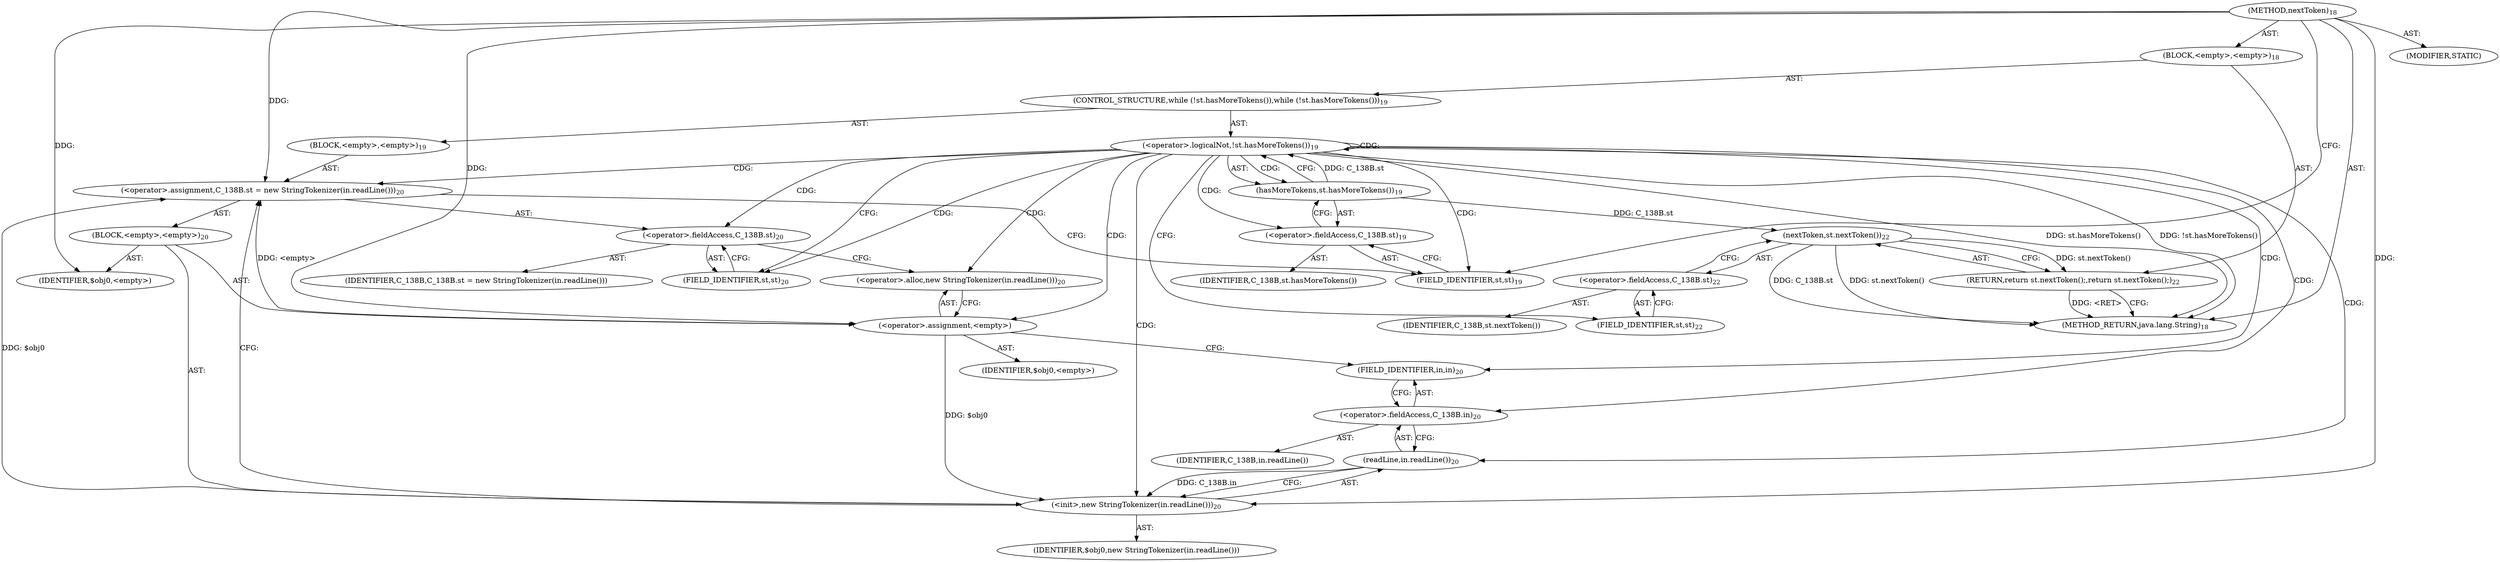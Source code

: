 digraph "nextToken" {  
"30" [label = <(METHOD,nextToken)<SUB>18</SUB>> ]
"31" [label = <(BLOCK,&lt;empty&gt;,&lt;empty&gt;)<SUB>18</SUB>> ]
"32" [label = <(CONTROL_STRUCTURE,while (!st.hasMoreTokens()),while (!st.hasMoreTokens()))<SUB>19</SUB>> ]
"33" [label = <(&lt;operator&gt;.logicalNot,!st.hasMoreTokens())<SUB>19</SUB>> ]
"34" [label = <(hasMoreTokens,st.hasMoreTokens())<SUB>19</SUB>> ]
"35" [label = <(&lt;operator&gt;.fieldAccess,C_138B.st)<SUB>19</SUB>> ]
"36" [label = <(IDENTIFIER,C_138B,st.hasMoreTokens())> ]
"37" [label = <(FIELD_IDENTIFIER,st,st)<SUB>19</SUB>> ]
"38" [label = <(BLOCK,&lt;empty&gt;,&lt;empty&gt;)<SUB>19</SUB>> ]
"39" [label = <(&lt;operator&gt;.assignment,C_138B.st = new StringTokenizer(in.readLine()))<SUB>20</SUB>> ]
"40" [label = <(&lt;operator&gt;.fieldAccess,C_138B.st)<SUB>20</SUB>> ]
"41" [label = <(IDENTIFIER,C_138B,C_138B.st = new StringTokenizer(in.readLine()))> ]
"42" [label = <(FIELD_IDENTIFIER,st,st)<SUB>20</SUB>> ]
"43" [label = <(BLOCK,&lt;empty&gt;,&lt;empty&gt;)<SUB>20</SUB>> ]
"44" [label = <(&lt;operator&gt;.assignment,&lt;empty&gt;)> ]
"45" [label = <(IDENTIFIER,$obj0,&lt;empty&gt;)> ]
"46" [label = <(&lt;operator&gt;.alloc,new StringTokenizer(in.readLine()))<SUB>20</SUB>> ]
"47" [label = <(&lt;init&gt;,new StringTokenizer(in.readLine()))<SUB>20</SUB>> ]
"48" [label = <(IDENTIFIER,$obj0,new StringTokenizer(in.readLine()))> ]
"49" [label = <(readLine,in.readLine())<SUB>20</SUB>> ]
"50" [label = <(&lt;operator&gt;.fieldAccess,C_138B.in)<SUB>20</SUB>> ]
"51" [label = <(IDENTIFIER,C_138B,in.readLine())> ]
"52" [label = <(FIELD_IDENTIFIER,in,in)<SUB>20</SUB>> ]
"53" [label = <(IDENTIFIER,$obj0,&lt;empty&gt;)> ]
"54" [label = <(RETURN,return st.nextToken();,return st.nextToken();)<SUB>22</SUB>> ]
"55" [label = <(nextToken,st.nextToken())<SUB>22</SUB>> ]
"56" [label = <(&lt;operator&gt;.fieldAccess,C_138B.st)<SUB>22</SUB>> ]
"57" [label = <(IDENTIFIER,C_138B,st.nextToken())> ]
"58" [label = <(FIELD_IDENTIFIER,st,st)<SUB>22</SUB>> ]
"59" [label = <(MODIFIER,STATIC)> ]
"60" [label = <(METHOD_RETURN,java.lang.String)<SUB>18</SUB>> ]
  "30" -> "31"  [ label = "AST: "] 
  "30" -> "59"  [ label = "AST: "] 
  "30" -> "60"  [ label = "AST: "] 
  "31" -> "32"  [ label = "AST: "] 
  "31" -> "54"  [ label = "AST: "] 
  "32" -> "33"  [ label = "AST: "] 
  "32" -> "38"  [ label = "AST: "] 
  "33" -> "34"  [ label = "AST: "] 
  "34" -> "35"  [ label = "AST: "] 
  "35" -> "36"  [ label = "AST: "] 
  "35" -> "37"  [ label = "AST: "] 
  "38" -> "39"  [ label = "AST: "] 
  "39" -> "40"  [ label = "AST: "] 
  "39" -> "43"  [ label = "AST: "] 
  "40" -> "41"  [ label = "AST: "] 
  "40" -> "42"  [ label = "AST: "] 
  "43" -> "44"  [ label = "AST: "] 
  "43" -> "47"  [ label = "AST: "] 
  "43" -> "53"  [ label = "AST: "] 
  "44" -> "45"  [ label = "AST: "] 
  "44" -> "46"  [ label = "AST: "] 
  "47" -> "48"  [ label = "AST: "] 
  "47" -> "49"  [ label = "AST: "] 
  "49" -> "50"  [ label = "AST: "] 
  "50" -> "51"  [ label = "AST: "] 
  "50" -> "52"  [ label = "AST: "] 
  "54" -> "55"  [ label = "AST: "] 
  "55" -> "56"  [ label = "AST: "] 
  "56" -> "57"  [ label = "AST: "] 
  "56" -> "58"  [ label = "AST: "] 
  "54" -> "60"  [ label = "CFG: "] 
  "33" -> "42"  [ label = "CFG: "] 
  "33" -> "58"  [ label = "CFG: "] 
  "55" -> "54"  [ label = "CFG: "] 
  "34" -> "33"  [ label = "CFG: "] 
  "39" -> "37"  [ label = "CFG: "] 
  "56" -> "55"  [ label = "CFG: "] 
  "35" -> "34"  [ label = "CFG: "] 
  "40" -> "46"  [ label = "CFG: "] 
  "58" -> "56"  [ label = "CFG: "] 
  "37" -> "35"  [ label = "CFG: "] 
  "42" -> "40"  [ label = "CFG: "] 
  "44" -> "52"  [ label = "CFG: "] 
  "47" -> "39"  [ label = "CFG: "] 
  "46" -> "44"  [ label = "CFG: "] 
  "49" -> "47"  [ label = "CFG: "] 
  "50" -> "49"  [ label = "CFG: "] 
  "52" -> "50"  [ label = "CFG: "] 
  "30" -> "37"  [ label = "CFG: "] 
  "54" -> "60"  [ label = "DDG: &lt;RET&gt;"] 
  "33" -> "60"  [ label = "DDG: st.hasMoreTokens()"] 
  "33" -> "60"  [ label = "DDG: !st.hasMoreTokens()"] 
  "55" -> "60"  [ label = "DDG: C_138B.st"] 
  "55" -> "60"  [ label = "DDG: st.nextToken()"] 
  "55" -> "54"  [ label = "DDG: st.nextToken()"] 
  "34" -> "33"  [ label = "DDG: C_138B.st"] 
  "44" -> "39"  [ label = "DDG: &lt;empty&gt;"] 
  "47" -> "39"  [ label = "DDG: $obj0"] 
  "30" -> "39"  [ label = "DDG: "] 
  "34" -> "55"  [ label = "DDG: C_138B.st"] 
  "30" -> "44"  [ label = "DDG: "] 
  "30" -> "53"  [ label = "DDG: "] 
  "44" -> "47"  [ label = "DDG: $obj0"] 
  "30" -> "47"  [ label = "DDG: "] 
  "49" -> "47"  [ label = "DDG: C_138B.in"] 
  "33" -> "40"  [ label = "CDG: "] 
  "33" -> "47"  [ label = "CDG: "] 
  "33" -> "34"  [ label = "CDG: "] 
  "33" -> "49"  [ label = "CDG: "] 
  "33" -> "33"  [ label = "CDG: "] 
  "33" -> "50"  [ label = "CDG: "] 
  "33" -> "42"  [ label = "CDG: "] 
  "33" -> "44"  [ label = "CDG: "] 
  "33" -> "35"  [ label = "CDG: "] 
  "33" -> "52"  [ label = "CDG: "] 
  "33" -> "37"  [ label = "CDG: "] 
  "33" -> "46"  [ label = "CDG: "] 
  "33" -> "39"  [ label = "CDG: "] 
}
